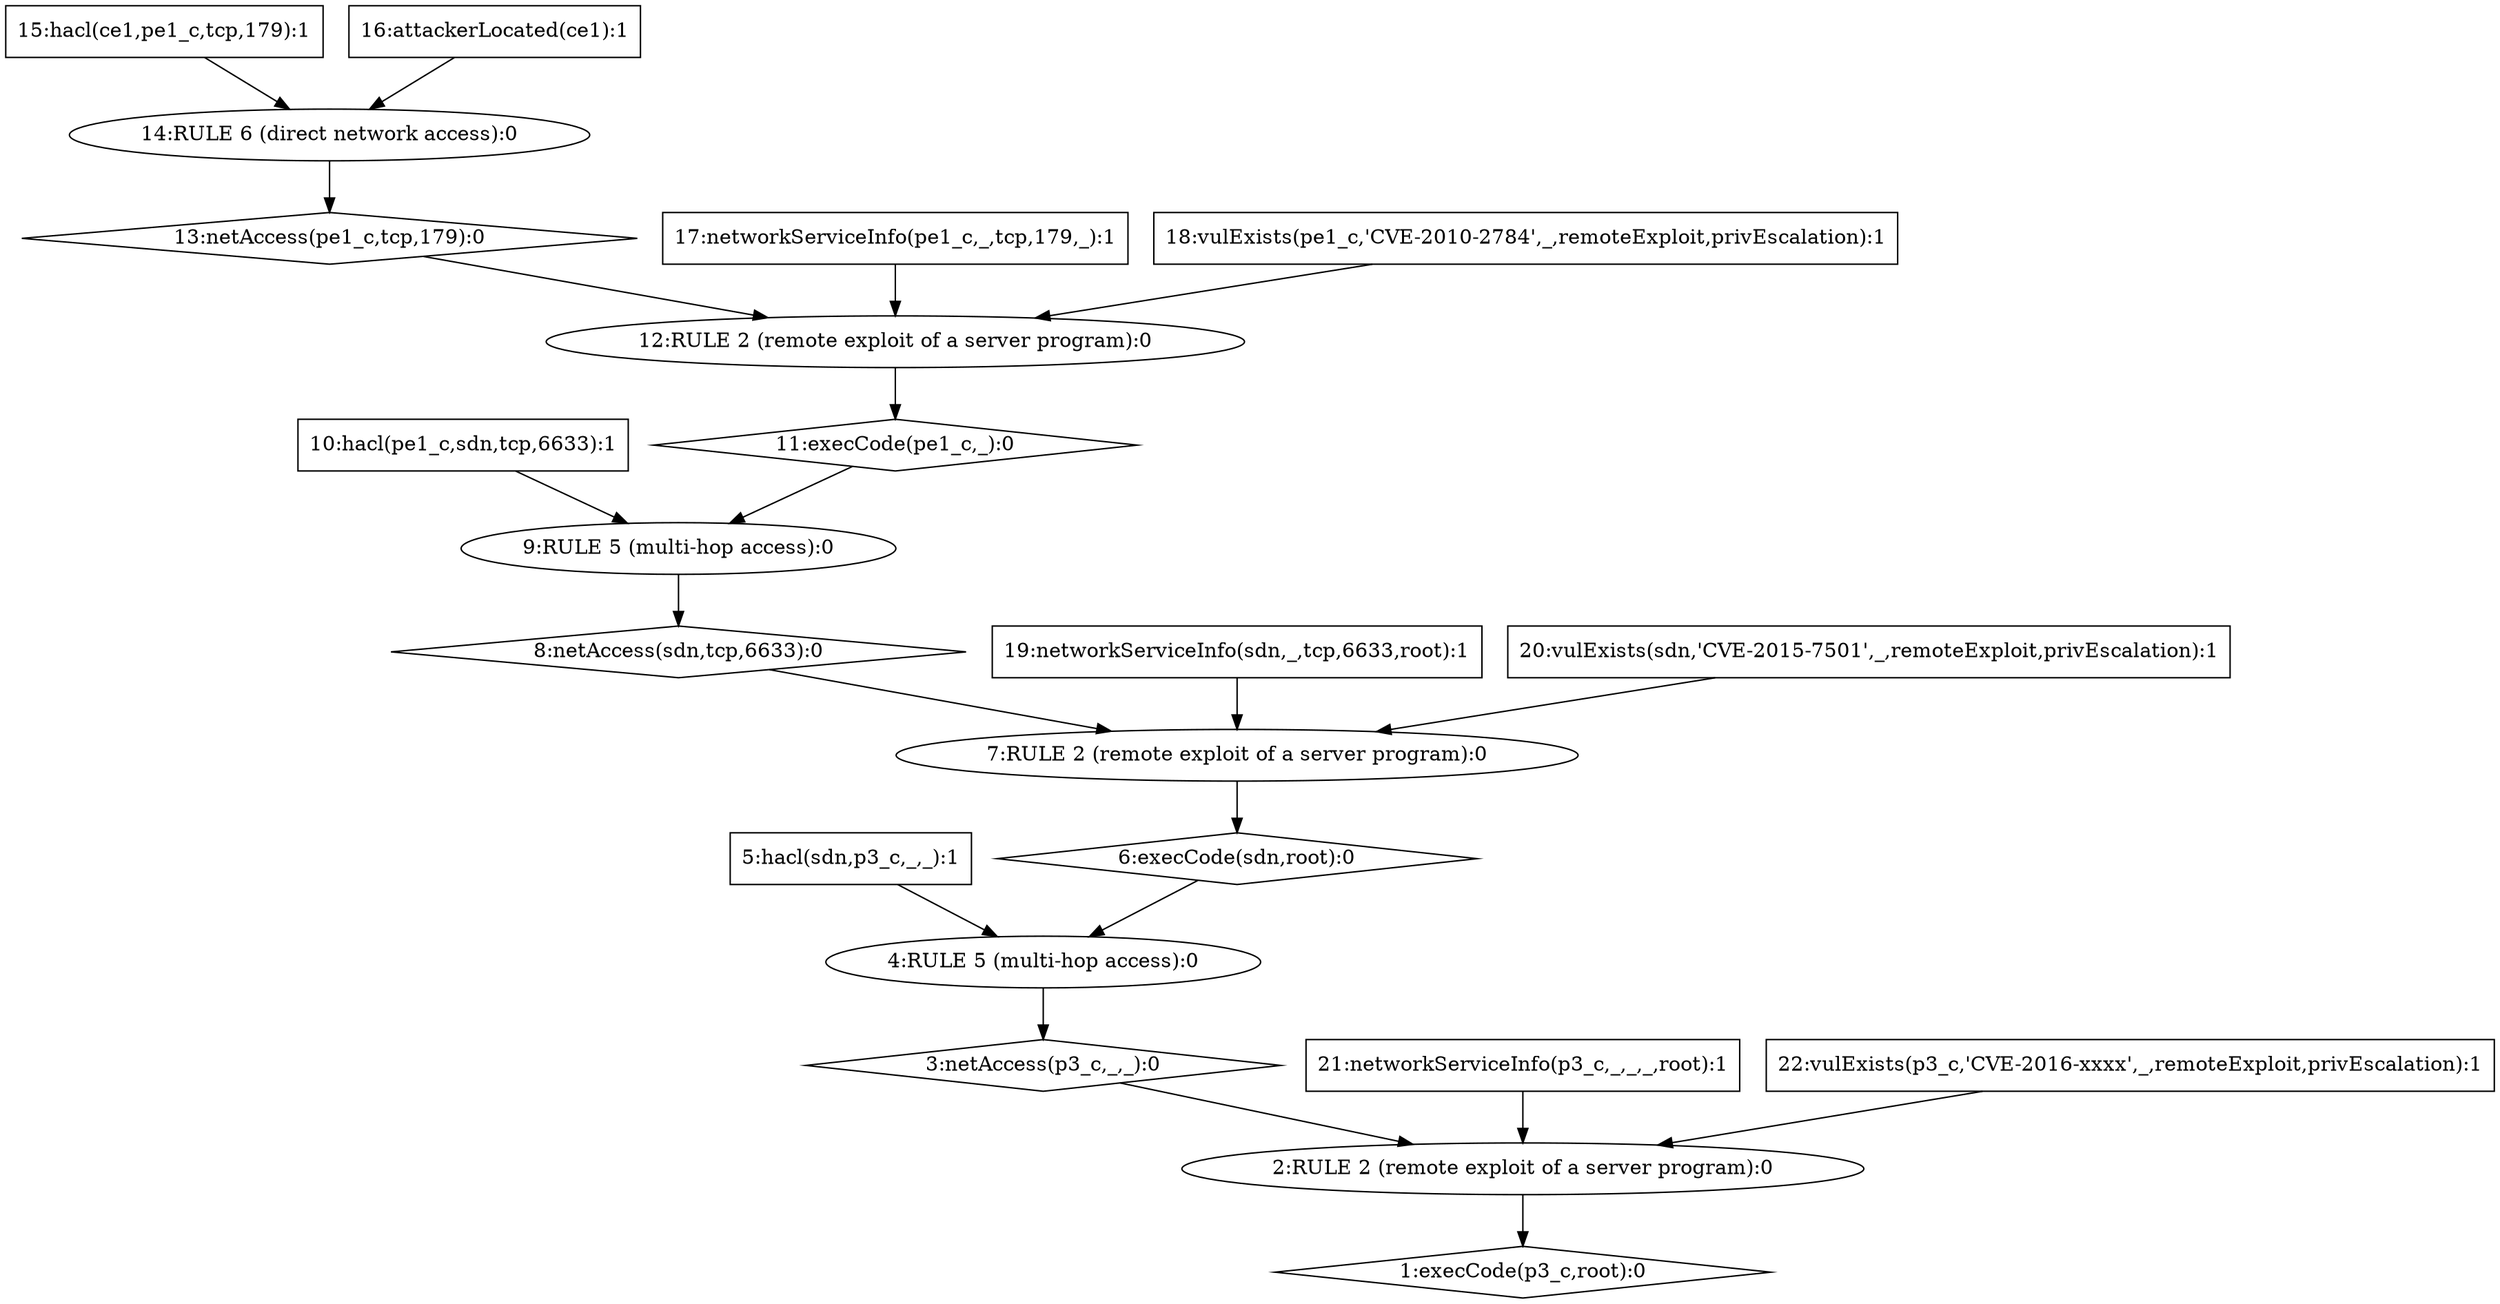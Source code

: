 
digraph G {
	1 [label="1:execCode(p3_c,root):0",shape=diamond];
	2 [label="2:RULE 2 (remote exploit of a server program):0",shape=ellipse];
	3 [label="3:netAccess(p3_c,_,_):0",shape=diamond];
	4 [label="4:RULE 5 (multi-hop access):0",shape=ellipse];
	5 [label="5:hacl(sdn,p3_c,_,_):1",shape=box];
	6 [label="6:execCode(sdn,root):0",shape=diamond];
	7 [label="7:RULE 2 (remote exploit of a server program):0",shape=ellipse];
	8 [label="8:netAccess(sdn,tcp,6633):0",shape=diamond];
	9 [label="9:RULE 5 (multi-hop access):0",shape=ellipse];
	10 [label="10:hacl(pe1_c,sdn,tcp,6633):1",shape=box];
	11 [label="11:execCode(pe1_c,_):0",shape=diamond];
	12 [label="12:RULE 2 (remote exploit of a server program):0",shape=ellipse];
	13 [label="13:netAccess(pe1_c,tcp,179):0",shape=diamond];
	14 [label="14:RULE 6 (direct network access):0",shape=ellipse];
	15 [label="15:hacl(ce1,pe1_c,tcp,179):1",shape=box];
	16 [label="16:attackerLocated(ce1):1",shape=box];
	17 [label="17:networkServiceInfo(pe1_c,_,tcp,179,_):1",shape=box];
	18 [label="18:vulExists(pe1_c,'CVE-2010-2784',_,remoteExploit,privEscalation):1",shape=box];
	19 [label="19:networkServiceInfo(sdn,_,tcp,6633,root):1",shape=box];
	20 [label="20:vulExists(sdn,'CVE-2015-7501',_,remoteExploit,privEscalation):1",shape=box];
	21 [label="21:networkServiceInfo(p3_c,_,_,_,root):1",shape=box];
	22 [label="22:vulExists(p3_c,'CVE-2016-xxxx',_,remoteExploit,privEscalation):1",shape=box];
	5 -> 	4;
	10 -> 	9;
	15 -> 	14;
	16 -> 	14;
	14 -> 	13;
	13 -> 	12;
	17 -> 	12;
	18 -> 	12;
	12 -> 	11;
	11 -> 	9;
	9 -> 	8;
	8 -> 	7;
	19 -> 	7;
	20 -> 	7;
	7 -> 	6;
	6 -> 	4;
	4 -> 	3;
	3 -> 	2;
	21 -> 	2;
	22 -> 	2;
	2 -> 	1;
}
